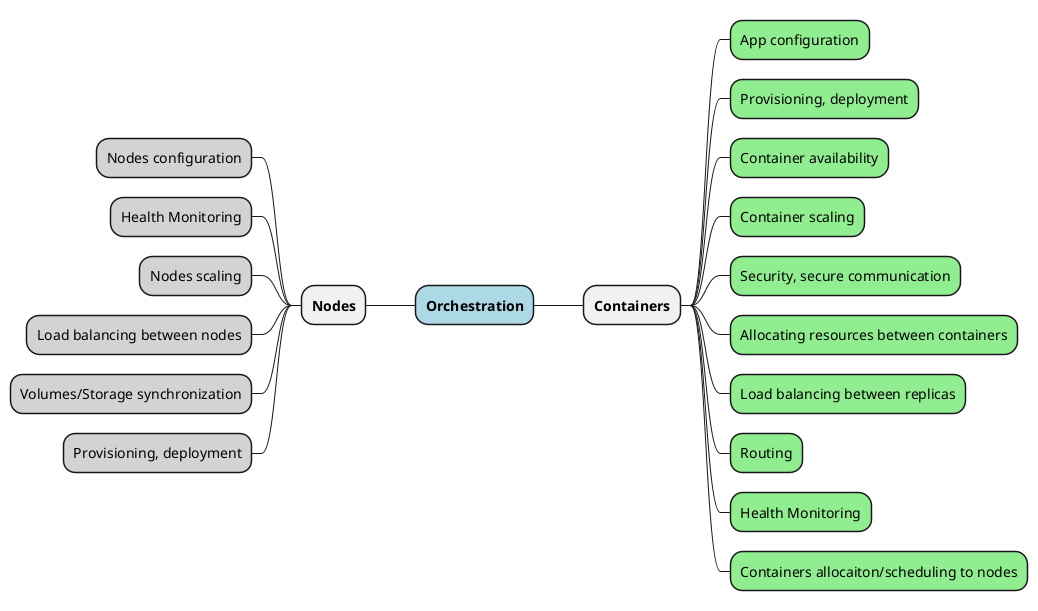@startmindmap Orchesrtation

*[#lightblue] **Orchestration**
** **Containers**
***[#lightgreen] App configuration
***[#lightgreen] Provisioning, deployment
***[#lightgreen] Container availability
***[#lightgreen] Container scaling
***[#lightgreen] Security, secure communication
***[#lightgreen] Allocating resources between containers
***[#lightgreen] Load balancing between replicas
***[#lightgreen] Routing
***[#lightgreen] Health Monitoring
***[#lightgreen] Containers allocaiton/scheduling to nodes

left side

** **Nodes**
***[#lightgray] Nodes configuration
***[#lightgray] Health Monitoring
***[#lightgray] Nodes scaling
***[#lightgray] Load balancing between nodes
***[#lightgray] Volumes/Storage synchronization
***[#lightgray] Provisioning, deployment

@endmindmap